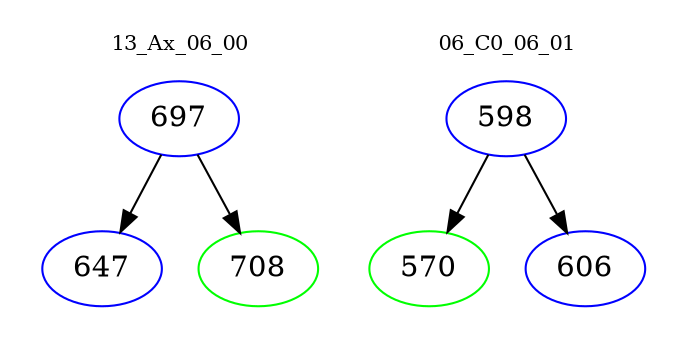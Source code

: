 digraph{
subgraph cluster_0 {
color = white
label = "13_Ax_06_00";
fontsize=10;
T0_697 [label="697", color="blue"]
T0_697 -> T0_647 [color="black"]
T0_647 [label="647", color="blue"]
T0_697 -> T0_708 [color="black"]
T0_708 [label="708", color="green"]
}
subgraph cluster_1 {
color = white
label = "06_C0_06_01";
fontsize=10;
T1_598 [label="598", color="blue"]
T1_598 -> T1_570 [color="black"]
T1_570 [label="570", color="green"]
T1_598 -> T1_606 [color="black"]
T1_606 [label="606", color="blue"]
}
}
